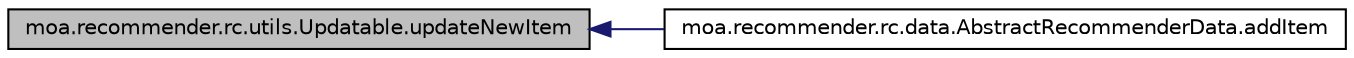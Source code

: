 digraph G
{
  edge [fontname="Helvetica",fontsize="10",labelfontname="Helvetica",labelfontsize="10"];
  node [fontname="Helvetica",fontsize="10",shape=record];
  rankdir=LR;
  Node1 [label="moa.recommender.rc.utils.Updatable.updateNewItem",height=0.2,width=0.4,color="black", fillcolor="grey75", style="filled" fontcolor="black"];
  Node1 -> Node2 [dir=back,color="midnightblue",fontsize="10",style="solid",fontname="Helvetica"];
  Node2 [label="moa.recommender.rc.data.AbstractRecommenderData.addItem",height=0.2,width=0.4,color="black", fillcolor="white", style="filled",URL="$classmoa_1_1recommender_1_1rc_1_1data_1_1AbstractRecommenderData.html#a05e662aab1a7950e03e6ddd1d4e423c6"];
}
